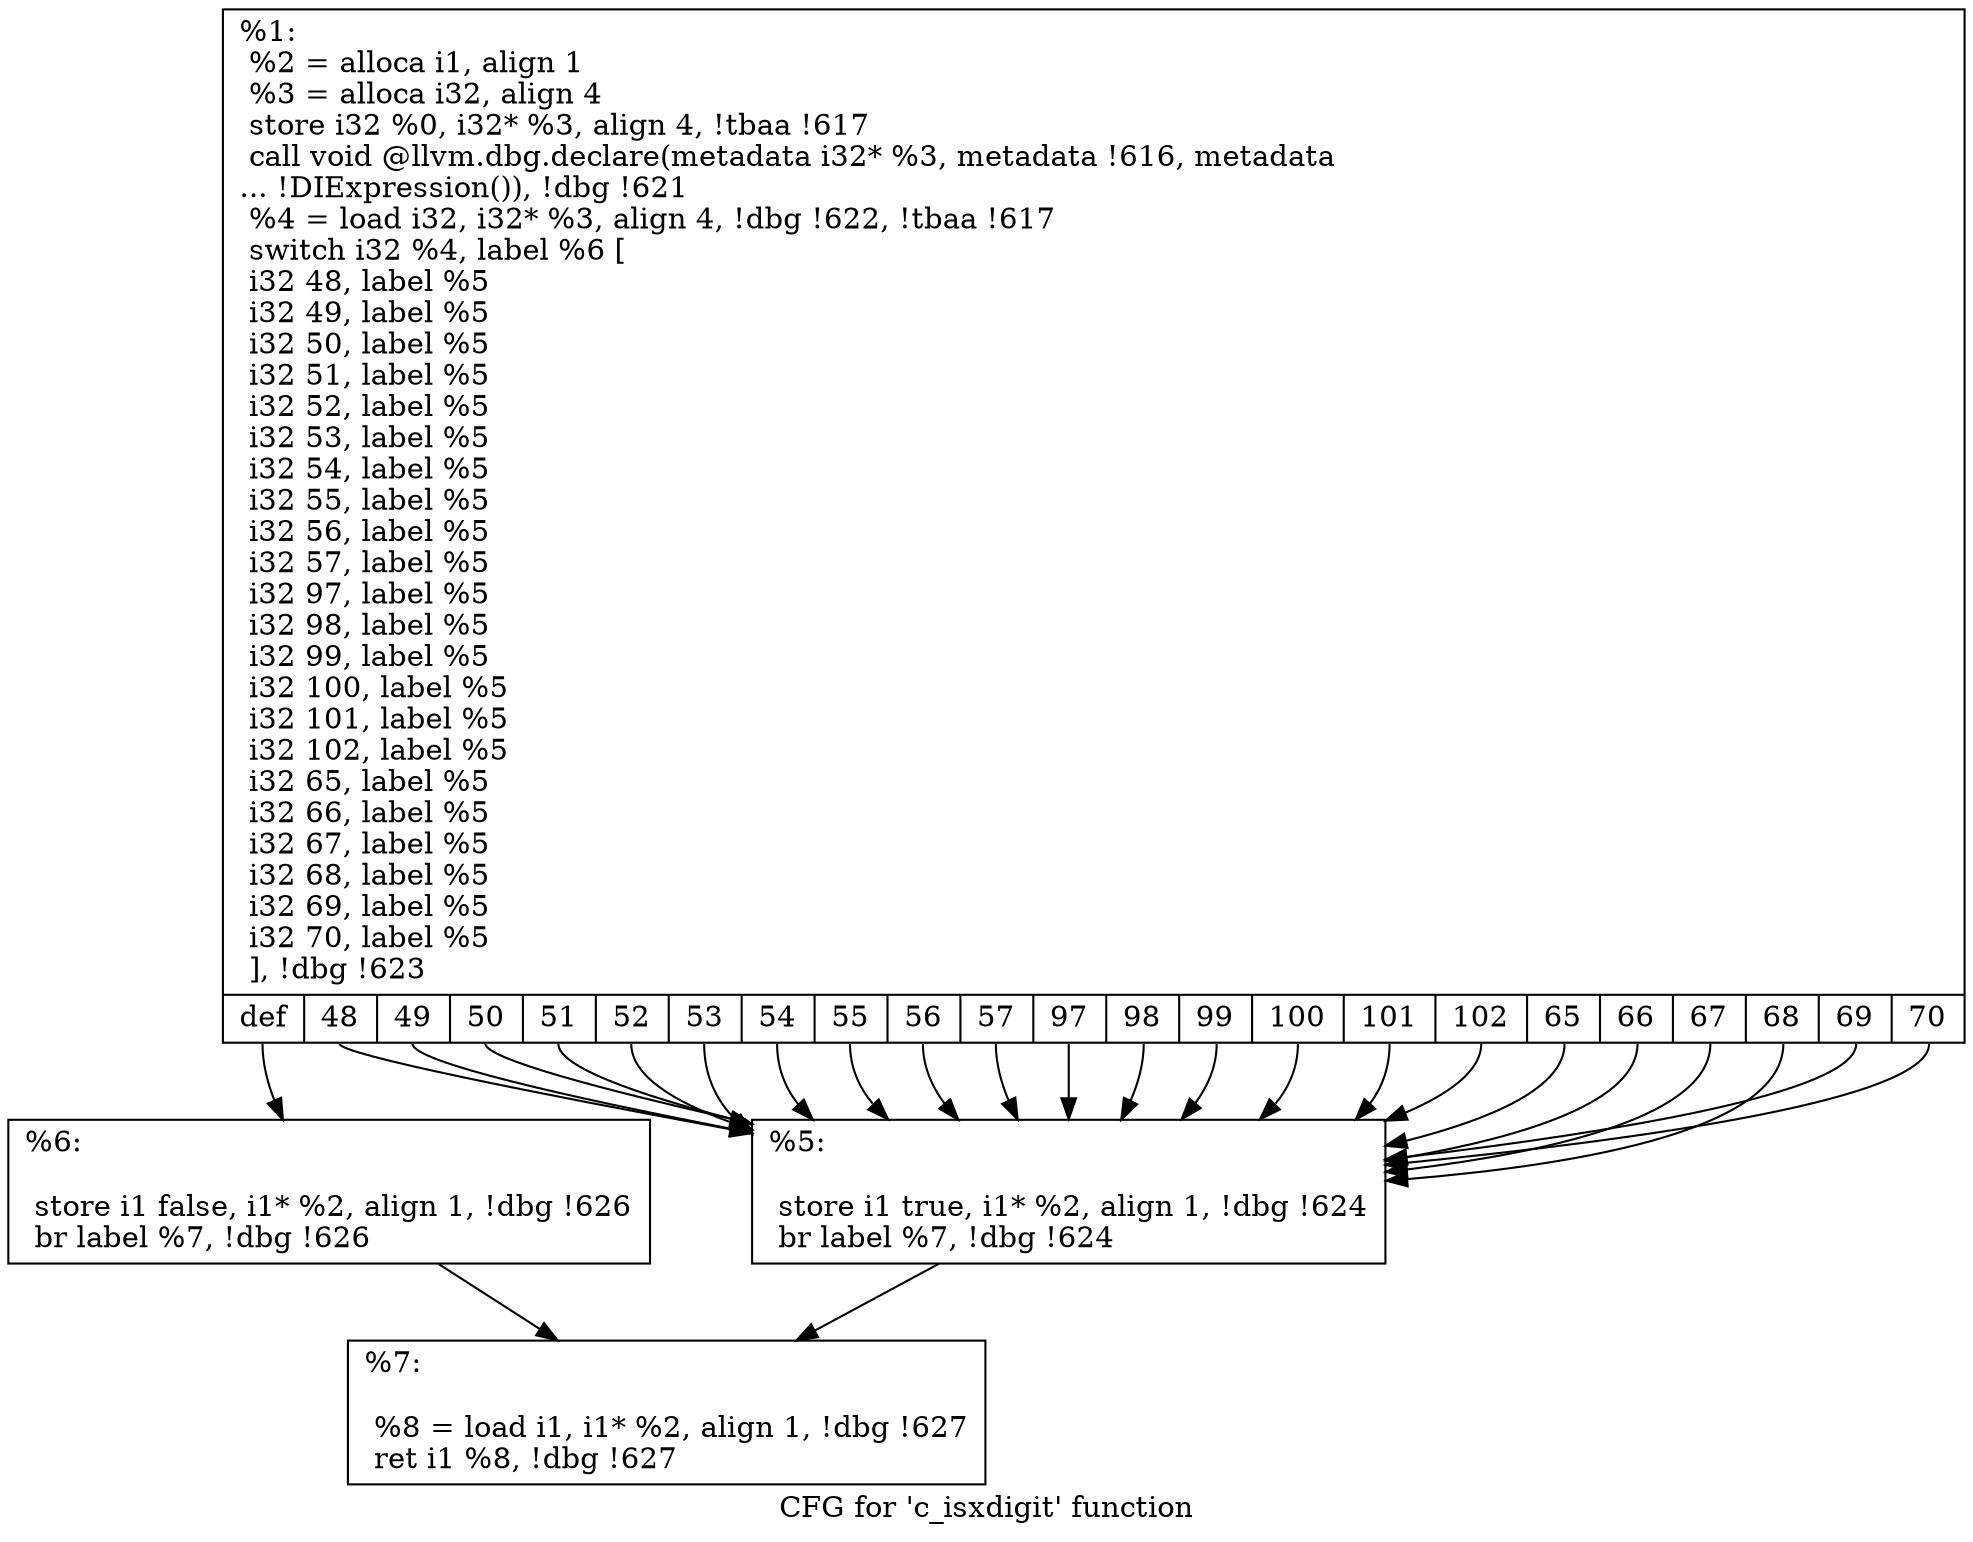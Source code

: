digraph "CFG for 'c_isxdigit' function" {
	label="CFG for 'c_isxdigit' function";

	Node0x13b7130 [shape=record,label="{%1:\l  %2 = alloca i1, align 1\l  %3 = alloca i32, align 4\l  store i32 %0, i32* %3, align 4, !tbaa !617\l  call void @llvm.dbg.declare(metadata i32* %3, metadata !616, metadata\l... !DIExpression()), !dbg !621\l  %4 = load i32, i32* %3, align 4, !dbg !622, !tbaa !617\l  switch i32 %4, label %6 [\l    i32 48, label %5\l    i32 49, label %5\l    i32 50, label %5\l    i32 51, label %5\l    i32 52, label %5\l    i32 53, label %5\l    i32 54, label %5\l    i32 55, label %5\l    i32 56, label %5\l    i32 57, label %5\l    i32 97, label %5\l    i32 98, label %5\l    i32 99, label %5\l    i32 100, label %5\l    i32 101, label %5\l    i32 102, label %5\l    i32 65, label %5\l    i32 66, label %5\l    i32 67, label %5\l    i32 68, label %5\l    i32 69, label %5\l    i32 70, label %5\l  ], !dbg !623\l|{<s0>def|<s1>48|<s2>49|<s3>50|<s4>51|<s5>52|<s6>53|<s7>54|<s8>55|<s9>56|<s10>57|<s11>97|<s12>98|<s13>99|<s14>100|<s15>101|<s16>102|<s17>65|<s18>66|<s19>67|<s20>68|<s21>69|<s22>70}}"];
	Node0x13b7130:s0 -> Node0x13b7200;
	Node0x13b7130:s1 -> Node0x13b71b0;
	Node0x13b7130:s2 -> Node0x13b71b0;
	Node0x13b7130:s3 -> Node0x13b71b0;
	Node0x13b7130:s4 -> Node0x13b71b0;
	Node0x13b7130:s5 -> Node0x13b71b0;
	Node0x13b7130:s6 -> Node0x13b71b0;
	Node0x13b7130:s7 -> Node0x13b71b0;
	Node0x13b7130:s8 -> Node0x13b71b0;
	Node0x13b7130:s9 -> Node0x13b71b0;
	Node0x13b7130:s10 -> Node0x13b71b0;
	Node0x13b7130:s11 -> Node0x13b71b0;
	Node0x13b7130:s12 -> Node0x13b71b0;
	Node0x13b7130:s13 -> Node0x13b71b0;
	Node0x13b7130:s14 -> Node0x13b71b0;
	Node0x13b7130:s15 -> Node0x13b71b0;
	Node0x13b7130:s16 -> Node0x13b71b0;
	Node0x13b7130:s17 -> Node0x13b71b0;
	Node0x13b7130:s18 -> Node0x13b71b0;
	Node0x13b7130:s19 -> Node0x13b71b0;
	Node0x13b7130:s20 -> Node0x13b71b0;
	Node0x13b7130:s21 -> Node0x13b71b0;
	Node0x13b7130:s22 -> Node0x13b71b0;
	Node0x13b71b0 [shape=record,label="{%5:\l\l  store i1 true, i1* %2, align 1, !dbg !624\l  br label %7, !dbg !624\l}"];
	Node0x13b71b0 -> Node0x13b7250;
	Node0x13b7200 [shape=record,label="{%6:\l\l  store i1 false, i1* %2, align 1, !dbg !626\l  br label %7, !dbg !626\l}"];
	Node0x13b7200 -> Node0x13b7250;
	Node0x13b7250 [shape=record,label="{%7:\l\l  %8 = load i1, i1* %2, align 1, !dbg !627\l  ret i1 %8, !dbg !627\l}"];
}

